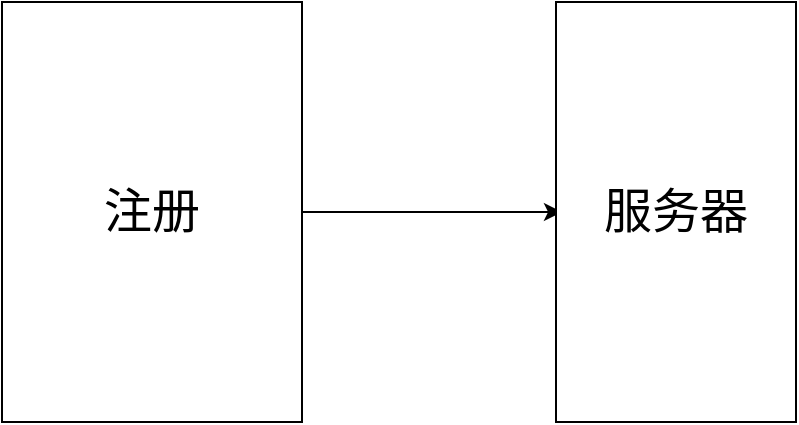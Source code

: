 <mxfile version="26.0.10">
  <diagram name="Page-1" id="97916047-d0de-89f5-080d-49f4d83e522f">
    <mxGraphModel dx="752" dy="425" grid="1" gridSize="10" guides="1" tooltips="1" connect="1" arrows="1" fold="1" page="1" pageScale="1.5" pageWidth="1169" pageHeight="827" background="none" math="0" shadow="0">
      <root>
        <mxCell id="0" />
        <mxCell id="1" parent="0" />
        <mxCell id="9aavaEtbhgU_oSCwODuc-56" style="edgeStyle=orthogonalEdgeStyle;rounded=0;orthogonalLoop=1;jettySize=auto;html=1;" edge="1" parent="1" source="9aavaEtbhgU_oSCwODuc-55">
          <mxGeometry relative="1" as="geometry">
            <mxPoint x="760" y="535.0" as="targetPoint" />
          </mxGeometry>
        </mxCell>
        <mxCell id="9aavaEtbhgU_oSCwODuc-55" value="&lt;font style=&quot;font-size: 24px;&quot;&gt;注册&lt;/font&gt;" style="rounded=0;whiteSpace=wrap;html=1;" vertex="1" parent="1">
          <mxGeometry x="480" y="430" width="150" height="210" as="geometry" />
        </mxCell>
        <mxCell id="9aavaEtbhgU_oSCwODuc-57" value="&lt;font style=&quot;font-size: 24px;&quot;&gt;服务器&lt;/font&gt;" style="rounded=0;whiteSpace=wrap;html=1;" vertex="1" parent="1">
          <mxGeometry x="757" y="430" width="120" height="210" as="geometry" />
        </mxCell>
      </root>
    </mxGraphModel>
  </diagram>
</mxfile>
